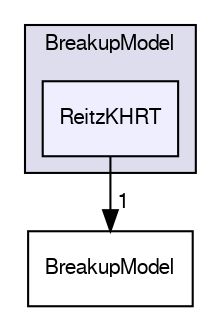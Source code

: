digraph "src/lagrangian/spray/submodels/BreakupModel/ReitzKHRT" {
  bgcolor=transparent;
  compound=true
  node [ fontsize="10", fontname="FreeSans"];
  edge [ labelfontsize="10", labelfontname="FreeSans"];
  subgraph clusterdir_7862d93b0f83aa5120e5fba7616a1684 {
    graph [ bgcolor="#ddddee", pencolor="black", label="BreakupModel" fontname="FreeSans", fontsize="10", URL="dir_7862d93b0f83aa5120e5fba7616a1684.html"]
  dir_3ebc1a7f6e938d3212a43fd89a3f743f [shape=box, label="ReitzKHRT", style="filled", fillcolor="#eeeeff", pencolor="black", URL="dir_3ebc1a7f6e938d3212a43fd89a3f743f.html"];
  }
  dir_960cc54e61b1c0cc02c9fe03d6c537da [shape=box label="BreakupModel" URL="dir_960cc54e61b1c0cc02c9fe03d6c537da.html"];
  dir_3ebc1a7f6e938d3212a43fd89a3f743f->dir_960cc54e61b1c0cc02c9fe03d6c537da [headlabel="1", labeldistance=1.5 headhref="dir_001531_001526.html"];
}
